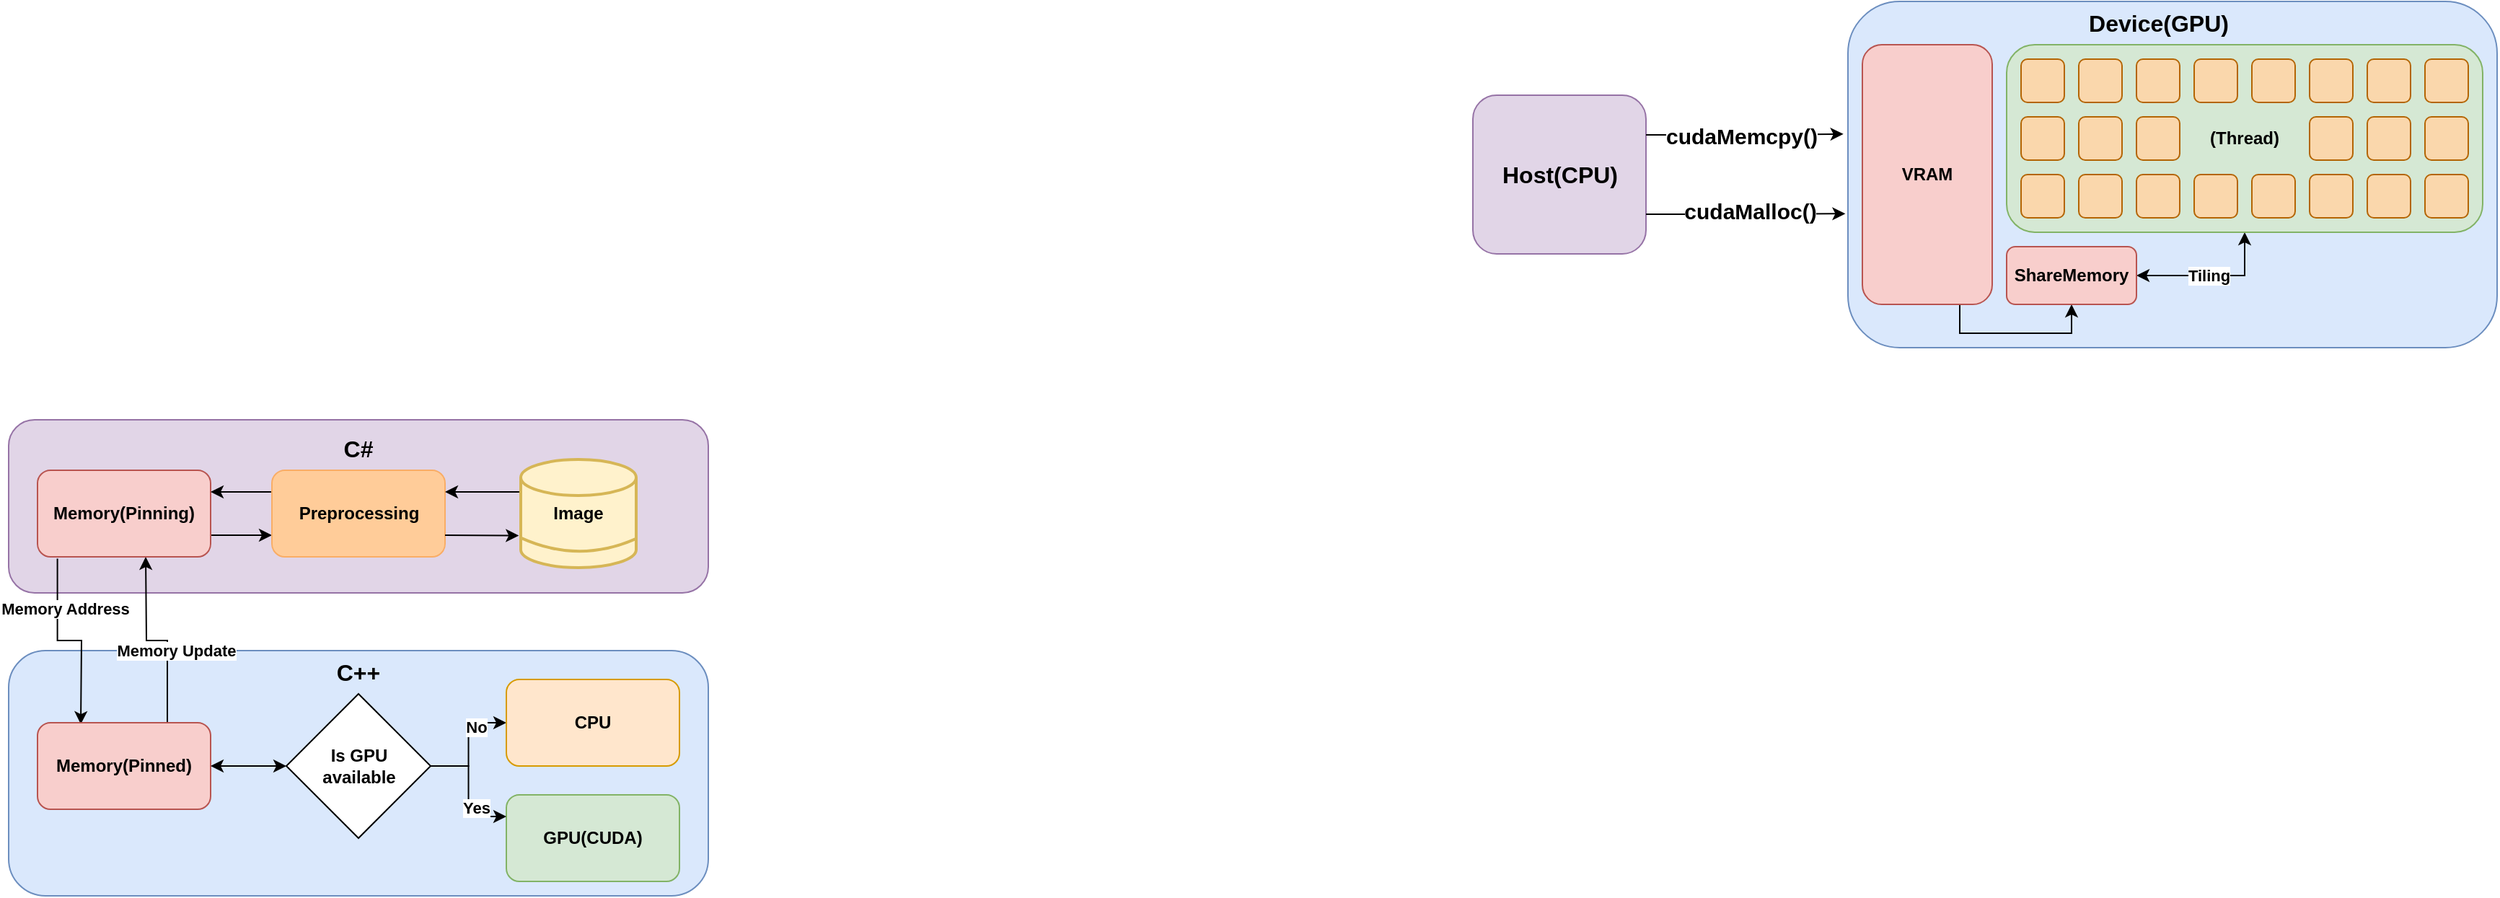 <mxfile version="28.2.0">
  <diagram name="페이지-1" id="8qGnE1b5WbjtkGAZC9AS">
    <mxGraphModel dx="782" dy="742" grid="1" gridSize="10" guides="1" tooltips="1" connect="1" arrows="1" fold="1" page="1" pageScale="1" pageWidth="1200" pageHeight="1920" math="0" shadow="0">
      <root>
        <mxCell id="0" />
        <mxCell id="1" parent="0" />
        <mxCell id="SMDJO-8sloMpKrqzSn5N-23" value="&lt;div&gt;&lt;br&gt;&lt;/div&gt;" style="rounded=1;whiteSpace=wrap;html=1;fillColor=#e1d5e7;strokeColor=#9673a6;" vertex="1" parent="1">
          <mxGeometry x="1450" y="155" width="120" height="110" as="geometry" />
        </mxCell>
        <mxCell id="WWILSoAVbABglhK5n9PY-9" value="&lt;div&gt;&lt;br&gt;&lt;/div&gt;&lt;div&gt;&lt;br&gt;&lt;/div&gt;&lt;div&gt;&lt;br&gt;&lt;/div&gt;&lt;div&gt;&lt;br&gt;&lt;/div&gt;&lt;div&gt;&lt;br&gt;&lt;/div&gt;&lt;div&gt;&lt;br&gt;&lt;/div&gt;" style="rounded=1;whiteSpace=wrap;html=1;fillColor=#dae8fc;strokeColor=#6c8ebf;" parent="1" vertex="1">
          <mxGeometry x="435" y="540" width="485" height="170" as="geometry" />
        </mxCell>
        <mxCell id="WWILSoAVbABglhK5n9PY-8" value="&lt;div&gt;&lt;br&gt;&lt;/div&gt;" style="rounded=1;whiteSpace=wrap;html=1;fillColor=#e1d5e7;strokeColor=#9673a6;" parent="1" vertex="1">
          <mxGeometry x="435" y="380" width="485" height="120" as="geometry" />
        </mxCell>
        <mxCell id="WWILSoAVbABglhK5n9PY-15" style="edgeStyle=orthogonalEdgeStyle;rounded=0;orthogonalLoop=1;jettySize=auto;html=1;exitX=0.75;exitY=0;exitDx=0;exitDy=0;entryX=0.593;entryY=1.018;entryDx=0;entryDy=0;entryPerimeter=0;" parent="1" source="WWILSoAVbABglhK5n9PY-10" edge="1">
          <mxGeometry relative="1" as="geometry">
            <mxPoint x="548.84" y="588.92" as="sourcePoint" />
            <mxPoint x="530.0" y="475.0" as="targetPoint" />
          </mxGeometry>
        </mxCell>
        <mxCell id="WWILSoAVbABglhK5n9PY-16" value="&lt;b&gt;Memory Update&lt;/b&gt;" style="edgeLabel;html=1;align=center;verticalAlign=middle;resizable=0;points=[];" parent="WWILSoAVbABglhK5n9PY-15" vertex="1" connectable="0">
          <mxGeometry x="0.322" y="-2" relative="1" as="geometry">
            <mxPoint x="18" y="21" as="offset" />
          </mxGeometry>
        </mxCell>
        <mxCell id="WWILSoAVbABglhK5n9PY-13" style="edgeStyle=orthogonalEdgeStyle;rounded=0;orthogonalLoop=1;jettySize=auto;html=1;exitX=0.115;exitY=1.021;exitDx=0;exitDy=0;exitPerimeter=0;entryX=0.25;entryY=0;entryDx=0;entryDy=0;" parent="1" source="WWILSoAVbABglhK5n9PY-2" edge="1">
          <mxGeometry relative="1" as="geometry">
            <mxPoint x="488.96" y="475" as="sourcePoint" />
            <mxPoint x="485" y="591.02" as="targetPoint" />
          </mxGeometry>
        </mxCell>
        <mxCell id="WWILSoAVbABglhK5n9PY-14" value="&lt;b&gt;Memory Address&lt;/b&gt;" style="edgeLabel;html=1;align=center;verticalAlign=middle;resizable=0;points=[];" parent="WWILSoAVbABglhK5n9PY-13" vertex="1" connectable="0">
          <mxGeometry x="-0.475" y="1" relative="1" as="geometry">
            <mxPoint x="4" as="offset" />
          </mxGeometry>
        </mxCell>
        <mxCell id="WWILSoAVbABglhK5n9PY-7" style="edgeStyle=orthogonalEdgeStyle;rounded=0;orthogonalLoop=1;jettySize=auto;html=1;exitX=1;exitY=0.75;exitDx=0;exitDy=0;entryX=0;entryY=0.75;entryDx=0;entryDy=0;" parent="1" source="WWILSoAVbABglhK5n9PY-2" target="WWILSoAVbABglhK5n9PY-3" edge="1">
          <mxGeometry relative="1" as="geometry" />
        </mxCell>
        <mxCell id="WWILSoAVbABglhK5n9PY-2" value="&lt;b&gt;Memory(Pinning)&lt;/b&gt;" style="rounded=1;whiteSpace=wrap;html=1;fillColor=#f8cecc;strokeColor=#b85450;" parent="1" vertex="1">
          <mxGeometry x="455" y="415" width="120" height="60" as="geometry" />
        </mxCell>
        <mxCell id="WWILSoAVbABglhK5n9PY-6" style="edgeStyle=orthogonalEdgeStyle;rounded=0;orthogonalLoop=1;jettySize=auto;html=1;exitX=0;exitY=0.25;exitDx=0;exitDy=0;entryX=1;entryY=0.25;entryDx=0;entryDy=0;" parent="1" source="WWILSoAVbABglhK5n9PY-3" target="WWILSoAVbABglhK5n9PY-2" edge="1">
          <mxGeometry relative="1" as="geometry" />
        </mxCell>
        <mxCell id="WWILSoAVbABglhK5n9PY-3" value="&lt;b&gt;Preprocessing&lt;/b&gt;" style="rounded=1;whiteSpace=wrap;html=1;fillColor=#ffcc99;strokeColor=light-dark(#f9ad66, #babdc0);" parent="1" vertex="1">
          <mxGeometry x="617.5" y="415" width="120" height="60" as="geometry" />
        </mxCell>
        <mxCell id="WWILSoAVbABglhK5n9PY-10" value="&lt;b&gt;Memory(Pinned)&lt;/b&gt;" style="rounded=1;whiteSpace=wrap;html=1;fillColor=#f8cecc;strokeColor=#b85450;" parent="1" vertex="1">
          <mxGeometry x="455" y="590" width="120" height="60" as="geometry" />
        </mxCell>
        <mxCell id="Um-2QAVw9LIMw0lPfdRu-2" style="edgeStyle=orthogonalEdgeStyle;rounded=0;orthogonalLoop=1;jettySize=auto;html=1;exitX=0;exitY=0.3;exitDx=0;exitDy=0;entryX=1;entryY=0.25;entryDx=0;entryDy=0;exitPerimeter=0;" parent="1" edge="1" source="SMDJO-8sloMpKrqzSn5N-2">
          <mxGeometry relative="1" as="geometry">
            <mxPoint x="780.5" y="430" as="sourcePoint" />
            <mxPoint x="737.5" y="430" as="targetPoint" />
          </mxGeometry>
        </mxCell>
        <mxCell id="Um-2QAVw9LIMw0lPfdRu-3" style="rounded=0;orthogonalLoop=1;jettySize=auto;html=1;exitX=1;exitY=0.75;exitDx=0;exitDy=0;entryX=-0.017;entryY=0.704;entryDx=0;entryDy=0;entryPerimeter=0;" parent="1" edge="1" target="SMDJO-8sloMpKrqzSn5N-2">
          <mxGeometry relative="1" as="geometry">
            <mxPoint x="737.5" y="460" as="sourcePoint" />
            <mxPoint x="780.5" y="460" as="targetPoint" />
          </mxGeometry>
        </mxCell>
        <mxCell id="Um-2QAVw9LIMw0lPfdRu-4" value="&lt;b&gt;GPU(CUDA)&lt;/b&gt;" style="rounded=1;whiteSpace=wrap;html=1;fillColor=#d5e8d4;strokeColor=#82b366;" parent="1" vertex="1">
          <mxGeometry x="780" y="640" width="120" height="60" as="geometry" />
        </mxCell>
        <mxCell id="SMDJO-8sloMpKrqzSn5N-14" style="edgeStyle=orthogonalEdgeStyle;rounded=0;orthogonalLoop=1;jettySize=auto;html=1;exitX=1;exitY=0.5;exitDx=0;exitDy=0;exitPerimeter=0;entryX=0;entryY=0.5;entryDx=0;entryDy=0;" edge="1" parent="1" source="SMDJO-8sloMpKrqzSn5N-1" target="SMDJO-8sloMpKrqzSn5N-5">
          <mxGeometry relative="1" as="geometry" />
        </mxCell>
        <mxCell id="SMDJO-8sloMpKrqzSn5N-18" value="&lt;b&gt;No&lt;/b&gt;" style="edgeLabel;html=1;align=center;verticalAlign=middle;resizable=0;points=[];" vertex="1" connectable="0" parent="SMDJO-8sloMpKrqzSn5N-14">
          <mxGeometry x="0.26" y="1" relative="1" as="geometry">
            <mxPoint x="6" y="-2" as="offset" />
          </mxGeometry>
        </mxCell>
        <mxCell id="SMDJO-8sloMpKrqzSn5N-15" style="edgeStyle=orthogonalEdgeStyle;rounded=0;orthogonalLoop=1;jettySize=auto;html=1;exitX=1;exitY=0.5;exitDx=0;exitDy=0;exitPerimeter=0;entryX=0;entryY=0.25;entryDx=0;entryDy=0;" edge="1" parent="1" source="SMDJO-8sloMpKrqzSn5N-1" target="Um-2QAVw9LIMw0lPfdRu-4">
          <mxGeometry relative="1" as="geometry" />
        </mxCell>
        <mxCell id="SMDJO-8sloMpKrqzSn5N-19" value="&lt;b&gt;Yes&lt;/b&gt;" style="edgeLabel;html=1;align=center;verticalAlign=middle;resizable=0;points=[];" vertex="1" connectable="0" parent="SMDJO-8sloMpKrqzSn5N-15">
          <mxGeometry x="0.181" y="4" relative="1" as="geometry">
            <mxPoint x="1" y="3" as="offset" />
          </mxGeometry>
        </mxCell>
        <mxCell id="SMDJO-8sloMpKrqzSn5N-1" value="&lt;b&gt;Is GPU&lt;/b&gt;&lt;div&gt;&lt;b&gt;available&lt;/b&gt;&lt;/div&gt;" style="strokeWidth=1;html=1;shape=mxgraph.flowchart.decision;whiteSpace=wrap;" vertex="1" parent="1">
          <mxGeometry x="627.5" y="570" width="100" height="100" as="geometry" />
        </mxCell>
        <mxCell id="SMDJO-8sloMpKrqzSn5N-4" value="" style="group" vertex="1" connectable="0" parent="1">
          <mxGeometry x="790" y="407.5" width="80" height="75" as="geometry" />
        </mxCell>
        <mxCell id="SMDJO-8sloMpKrqzSn5N-2" value="&lt;b&gt;Image&lt;/b&gt;" style="strokeWidth=2;html=1;shape=mxgraph.flowchart.database;whiteSpace=wrap;fillColor=#fff2cc;strokeColor=#d6b656;" vertex="1" parent="SMDJO-8sloMpKrqzSn5N-4">
          <mxGeometry width="80" height="75" as="geometry" />
        </mxCell>
        <mxCell id="SMDJO-8sloMpKrqzSn5N-3" value="" style="endArrow=none;html=1;rounded=0;entryX=0.995;entryY=0.734;entryDx=0;entryDy=0;entryPerimeter=0;exitX=0;exitY=0.724;exitDx=0;exitDy=0;exitPerimeter=0;edgeStyle=orthogonalEdgeStyle;curved=1;fillColor=#fff2cc;strokeColor=#d6b656;endSize=8;startSize=8;strokeWidth=2;" edge="1" parent="SMDJO-8sloMpKrqzSn5N-4" source="SMDJO-8sloMpKrqzSn5N-2" target="SMDJO-8sloMpKrqzSn5N-2">
          <mxGeometry width="50" height="50" relative="1" as="geometry">
            <mxPoint y="50" as="sourcePoint" />
            <mxPoint x="50" as="targetPoint" />
            <Array as="points">
              <mxPoint x="40" y="72.5" />
            </Array>
          </mxGeometry>
        </mxCell>
        <mxCell id="SMDJO-8sloMpKrqzSn5N-5" value="&lt;b&gt;CPU&lt;/b&gt;" style="rounded=1;whiteSpace=wrap;html=1;fillColor=#ffe6cc;strokeColor=#d79b00;" vertex="1" parent="1">
          <mxGeometry x="780" y="560" width="120" height="60" as="geometry" />
        </mxCell>
        <mxCell id="SMDJO-8sloMpKrqzSn5N-13" style="edgeStyle=orthogonalEdgeStyle;rounded=0;orthogonalLoop=1;jettySize=auto;html=1;exitX=1;exitY=0.5;exitDx=0;exitDy=0;entryX=0;entryY=0.5;entryDx=0;entryDy=0;entryPerimeter=0;startArrow=classic;startFill=1;" edge="1" parent="1" source="WWILSoAVbABglhK5n9PY-10" target="SMDJO-8sloMpKrqzSn5N-1">
          <mxGeometry relative="1" as="geometry" />
        </mxCell>
        <mxCell id="SMDJO-8sloMpKrqzSn5N-20" value="&lt;b&gt;&lt;font style=&quot;font-size: 16px;&quot;&gt;C#&lt;/font&gt;&lt;/b&gt;" style="text;html=1;align=center;verticalAlign=middle;whiteSpace=wrap;rounded=0;" vertex="1" parent="1">
          <mxGeometry x="640" y="385" width="75" height="30" as="geometry" />
        </mxCell>
        <mxCell id="SMDJO-8sloMpKrqzSn5N-21" value="&lt;b&gt;&lt;font style=&quot;font-size: 16px;&quot;&gt;C++&lt;/font&gt;&lt;/b&gt;" style="text;html=1;align=center;verticalAlign=middle;whiteSpace=wrap;rounded=0;" vertex="1" parent="1">
          <mxGeometry x="640" y="540" width="75" height="30" as="geometry" />
        </mxCell>
        <mxCell id="SMDJO-8sloMpKrqzSn5N-22" value="&lt;div&gt;&lt;br&gt;&lt;/div&gt;&lt;div&gt;&lt;br&gt;&lt;/div&gt;&lt;div&gt;&lt;br&gt;&lt;/div&gt;&lt;div&gt;&lt;br&gt;&lt;/div&gt;&lt;div&gt;&lt;br&gt;&lt;/div&gt;&lt;div&gt;&lt;br&gt;&lt;/div&gt;" style="rounded=1;whiteSpace=wrap;html=1;fillColor=#dae8fc;strokeColor=#6c8ebf;" vertex="1" parent="1">
          <mxGeometry x="1710" y="90" width="450" height="240" as="geometry" />
        </mxCell>
        <mxCell id="SMDJO-8sloMpKrqzSn5N-70" style="edgeStyle=orthogonalEdgeStyle;rounded=0;orthogonalLoop=1;jettySize=auto;html=1;exitX=0.75;exitY=1;exitDx=0;exitDy=0;entryX=0.5;entryY=1;entryDx=0;entryDy=0;" edge="1" parent="1" source="SMDJO-8sloMpKrqzSn5N-32" target="SMDJO-8sloMpKrqzSn5N-51">
          <mxGeometry relative="1" as="geometry" />
        </mxCell>
        <mxCell id="SMDJO-8sloMpKrqzSn5N-32" value="&lt;b&gt;VRAM&lt;/b&gt;" style="rounded=1;whiteSpace=wrap;html=1;fillColor=#f8cecc;strokeColor=#b85450;" vertex="1" parent="1">
          <mxGeometry x="1720" y="120" width="90" height="180" as="geometry" />
        </mxCell>
        <mxCell id="SMDJO-8sloMpKrqzSn5N-79" style="edgeStyle=orthogonalEdgeStyle;rounded=0;orthogonalLoop=1;jettySize=auto;html=1;exitX=0.5;exitY=1;exitDx=0;exitDy=0;entryX=1;entryY=0.5;entryDx=0;entryDy=0;startArrow=classic;startFill=1;" edge="1" parent="1" source="SMDJO-8sloMpKrqzSn5N-35" target="SMDJO-8sloMpKrqzSn5N-51">
          <mxGeometry relative="1" as="geometry" />
        </mxCell>
        <mxCell id="SMDJO-8sloMpKrqzSn5N-84" value="&lt;b style=&quot;background-color: light-dark(#ffffff, var(--ge-dark-color, #121212));&quot;&gt;Tiling&lt;/b&gt;" style="edgeLabel;html=1;align=center;verticalAlign=middle;resizable=0;points=[];" vertex="1" connectable="0" parent="SMDJO-8sloMpKrqzSn5N-79">
          <mxGeometry x="-0.166" y="1" relative="1" as="geometry">
            <mxPoint x="-11" y="-1" as="offset" />
          </mxGeometry>
        </mxCell>
        <mxCell id="SMDJO-8sloMpKrqzSn5N-35" value="&lt;b&gt;(Thread)&lt;/b&gt;" style="rounded=1;whiteSpace=wrap;html=1;fillColor=#d5e8d4;strokeColor=#82b366;" vertex="1" parent="1">
          <mxGeometry x="1820" y="120" width="330" height="130" as="geometry" />
        </mxCell>
        <mxCell id="SMDJO-8sloMpKrqzSn5N-47" value="&lt;span style=&quot;font-size: 16px;&quot;&gt;&lt;b&gt;Host(CPU)&lt;/b&gt;&lt;/span&gt;" style="text;html=1;align=center;verticalAlign=middle;whiteSpace=wrap;rounded=0;" vertex="1" parent="1">
          <mxGeometry x="1472.5" y="195" width="75" height="30" as="geometry" />
        </mxCell>
        <mxCell id="SMDJO-8sloMpKrqzSn5N-51" value="&lt;b&gt;ShareMemory&lt;/b&gt;" style="rounded=1;whiteSpace=wrap;html=1;fillColor=#f8cecc;strokeColor=#b85450;" vertex="1" parent="1">
          <mxGeometry x="1820" y="260" width="90" height="40" as="geometry" />
        </mxCell>
        <mxCell id="SMDJO-8sloMpKrqzSn5N-53" value="" style="rounded=1;whiteSpace=wrap;html=1;fillColor=#fad7ac;strokeColor=#b46504;" vertex="1" parent="1">
          <mxGeometry x="2110" y="130" width="30" height="30" as="geometry" />
        </mxCell>
        <mxCell id="SMDJO-8sloMpKrqzSn5N-54" value="" style="rounded=1;whiteSpace=wrap;html=1;fillColor=#fad7ac;strokeColor=#b46504;" vertex="1" parent="1">
          <mxGeometry x="2110" y="170" width="30" height="30" as="geometry" />
        </mxCell>
        <mxCell id="SMDJO-8sloMpKrqzSn5N-55" value="" style="rounded=1;whiteSpace=wrap;html=1;fillColor=#fad7ac;strokeColor=#b46504;" vertex="1" parent="1">
          <mxGeometry x="1950" y="130" width="30" height="30" as="geometry" />
        </mxCell>
        <mxCell id="SMDJO-8sloMpKrqzSn5N-56" value="" style="rounded=1;whiteSpace=wrap;html=1;fillColor=#fad7ac;strokeColor=#b46504;" vertex="1" parent="1">
          <mxGeometry x="1990" y="130" width="30" height="30" as="geometry" />
        </mxCell>
        <mxCell id="SMDJO-8sloMpKrqzSn5N-57" value="" style="rounded=1;whiteSpace=wrap;html=1;fillColor=#fad7ac;strokeColor=#b46504;" vertex="1" parent="1">
          <mxGeometry x="2030" y="130" width="30" height="30" as="geometry" />
        </mxCell>
        <mxCell id="SMDJO-8sloMpKrqzSn5N-58" value="" style="rounded=1;whiteSpace=wrap;html=1;fillColor=#fad7ac;strokeColor=#b46504;" vertex="1" parent="1">
          <mxGeometry x="2070" y="130" width="30" height="30" as="geometry" />
        </mxCell>
        <mxCell id="SMDJO-8sloMpKrqzSn5N-60" value="" style="rounded=1;whiteSpace=wrap;html=1;fillColor=#fad7ac;strokeColor=#b46504;" vertex="1" parent="1">
          <mxGeometry x="2030" y="170" width="30" height="30" as="geometry" />
        </mxCell>
        <mxCell id="SMDJO-8sloMpKrqzSn5N-61" value="" style="rounded=1;whiteSpace=wrap;html=1;fillColor=#fad7ac;strokeColor=#b46504;" vertex="1" parent="1">
          <mxGeometry x="2070" y="170" width="30" height="30" as="geometry" />
        </mxCell>
        <mxCell id="SMDJO-8sloMpKrqzSn5N-62" value="" style="rounded=1;whiteSpace=wrap;html=1;fillColor=#fad7ac;strokeColor=#b46504;" vertex="1" parent="1">
          <mxGeometry x="2110" y="210" width="30" height="30" as="geometry" />
        </mxCell>
        <mxCell id="SMDJO-8sloMpKrqzSn5N-63" value="" style="rounded=1;whiteSpace=wrap;html=1;fillColor=#fad7ac;strokeColor=#b46504;" vertex="1" parent="1">
          <mxGeometry x="2070" y="210" width="30" height="30" as="geometry" />
        </mxCell>
        <mxCell id="SMDJO-8sloMpKrqzSn5N-64" value="" style="rounded=1;whiteSpace=wrap;html=1;fillColor=#fad7ac;strokeColor=#b46504;" vertex="1" parent="1">
          <mxGeometry x="2030" y="210" width="30" height="30" as="geometry" />
        </mxCell>
        <mxCell id="SMDJO-8sloMpKrqzSn5N-65" value="" style="rounded=1;whiteSpace=wrap;html=1;fillColor=#fad7ac;strokeColor=#b46504;" vertex="1" parent="1">
          <mxGeometry x="1990" y="210" width="30" height="30" as="geometry" />
        </mxCell>
        <mxCell id="SMDJO-8sloMpKrqzSn5N-66" value="" style="rounded=1;whiteSpace=wrap;html=1;fillColor=#fad7ac;strokeColor=#b46504;" vertex="1" parent="1">
          <mxGeometry x="1950" y="210" width="30" height="30" as="geometry" />
        </mxCell>
        <mxCell id="SMDJO-8sloMpKrqzSn5N-67" value="" style="rounded=1;whiteSpace=wrap;html=1;fillColor=#fad7ac;strokeColor=#b46504;" vertex="1" parent="1">
          <mxGeometry x="1910" y="130" width="30" height="30" as="geometry" />
        </mxCell>
        <mxCell id="SMDJO-8sloMpKrqzSn5N-71" value="" style="rounded=1;whiteSpace=wrap;html=1;fillColor=#fad7ac;strokeColor=#b46504;" vertex="1" parent="1">
          <mxGeometry x="1870" y="130" width="30" height="30" as="geometry" />
        </mxCell>
        <mxCell id="SMDJO-8sloMpKrqzSn5N-72" value="" style="rounded=1;whiteSpace=wrap;html=1;fillColor=#fad7ac;strokeColor=#b46504;" vertex="1" parent="1">
          <mxGeometry x="1910" y="210" width="30" height="30" as="geometry" />
        </mxCell>
        <mxCell id="SMDJO-8sloMpKrqzSn5N-73" value="" style="rounded=1;whiteSpace=wrap;html=1;fillColor=#fad7ac;strokeColor=#b46504;" vertex="1" parent="1">
          <mxGeometry x="1830" y="130" width="30" height="30" as="geometry" />
        </mxCell>
        <mxCell id="SMDJO-8sloMpKrqzSn5N-74" value="" style="rounded=1;whiteSpace=wrap;html=1;fillColor=#fad7ac;strokeColor=#b46504;" vertex="1" parent="1">
          <mxGeometry x="1830" y="170" width="30" height="30" as="geometry" />
        </mxCell>
        <mxCell id="SMDJO-8sloMpKrqzSn5N-75" value="" style="rounded=1;whiteSpace=wrap;html=1;fillColor=#fad7ac;strokeColor=#b46504;" vertex="1" parent="1">
          <mxGeometry x="1870" y="210" width="30" height="30" as="geometry" />
        </mxCell>
        <mxCell id="SMDJO-8sloMpKrqzSn5N-76" value="" style="rounded=1;whiteSpace=wrap;html=1;fillColor=#fad7ac;strokeColor=#b46504;" vertex="1" parent="1">
          <mxGeometry x="1830" y="210" width="30" height="30" as="geometry" />
        </mxCell>
        <mxCell id="SMDJO-8sloMpKrqzSn5N-77" value="" style="rounded=1;whiteSpace=wrap;html=1;fillColor=#fad7ac;strokeColor=#b46504;" vertex="1" parent="1">
          <mxGeometry x="1870" y="170" width="30" height="30" as="geometry" />
        </mxCell>
        <mxCell id="SMDJO-8sloMpKrqzSn5N-78" value="" style="rounded=1;whiteSpace=wrap;html=1;fillColor=#fad7ac;strokeColor=#b46504;" vertex="1" parent="1">
          <mxGeometry x="1910" y="170" width="30" height="30" as="geometry" />
        </mxCell>
        <mxCell id="SMDJO-8sloMpKrqzSn5N-86" value="&lt;span style=&quot;font-size: 16px;&quot;&gt;&lt;b&gt;Device(GPU)&lt;/b&gt;&lt;/span&gt;" style="text;html=1;align=center;verticalAlign=middle;whiteSpace=wrap;rounded=0;" vertex="1" parent="1">
          <mxGeometry x="1887.5" y="90" width="75" height="30" as="geometry" />
        </mxCell>
        <mxCell id="SMDJO-8sloMpKrqzSn5N-88" style="edgeStyle=orthogonalEdgeStyle;rounded=0;orthogonalLoop=1;jettySize=auto;html=1;exitX=1;exitY=0.75;exitDx=0;exitDy=0;entryX=-0.004;entryY=0.613;entryDx=0;entryDy=0;entryPerimeter=0;" edge="1" parent="1" source="SMDJO-8sloMpKrqzSn5N-23" target="SMDJO-8sloMpKrqzSn5N-22">
          <mxGeometry relative="1" as="geometry" />
        </mxCell>
        <mxCell id="SMDJO-8sloMpKrqzSn5N-89" value="&lt;b&gt;&lt;font style=&quot;font-size: 15px;&quot;&gt;cudaMalloc()&lt;/font&gt;&lt;/b&gt;" style="edgeLabel;html=1;align=center;verticalAlign=middle;resizable=0;points=[];" vertex="1" connectable="0" parent="SMDJO-8sloMpKrqzSn5N-88">
          <mxGeometry x="0.04" y="2" relative="1" as="geometry">
            <mxPoint as="offset" />
          </mxGeometry>
        </mxCell>
        <mxCell id="SMDJO-8sloMpKrqzSn5N-90" style="edgeStyle=orthogonalEdgeStyle;rounded=0;orthogonalLoop=1;jettySize=auto;html=1;exitX=1;exitY=0.25;exitDx=0;exitDy=0;entryX=-0.007;entryY=0.383;entryDx=0;entryDy=0;entryPerimeter=0;" edge="1" parent="1" source="SMDJO-8sloMpKrqzSn5N-23" target="SMDJO-8sloMpKrqzSn5N-22">
          <mxGeometry relative="1" as="geometry" />
        </mxCell>
        <mxCell id="SMDJO-8sloMpKrqzSn5N-91" value="&lt;b&gt;&lt;font style=&quot;font-size: 15px;&quot;&gt;cudaMemcpy()&lt;/font&gt;&lt;/b&gt;" style="edgeLabel;html=1;align=center;verticalAlign=middle;resizable=0;points=[];" vertex="1" connectable="0" parent="SMDJO-8sloMpKrqzSn5N-90">
          <mxGeometry x="-0.044" y="1" relative="1" as="geometry">
            <mxPoint y="1" as="offset" />
          </mxGeometry>
        </mxCell>
      </root>
    </mxGraphModel>
  </diagram>
</mxfile>

